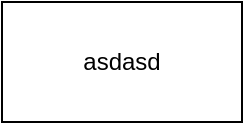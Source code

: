 <mxfile>
    <diagram id="6AcXJCdWgpiq8Xcd_AQo" name="Page-1">
        <mxGraphModel dx="812" dy="559" grid="1" gridSize="10" guides="1" tooltips="1" connect="1" arrows="1" fold="1" page="1" pageScale="1" pageWidth="850" pageHeight="1100" math="0" shadow="0">
            <root>
                <mxCell id="0"/>
                <mxCell id="1" parent="0"/>
                <mxCell id="2" value="asdasd" style="rounded=0;whiteSpace=wrap;html=1;" vertex="1" parent="1">
                    <mxGeometry x="360" y="260" width="120" height="60" as="geometry"/>
                </mxCell>
            </root>
        </mxGraphModel>
    </diagram>
</mxfile>